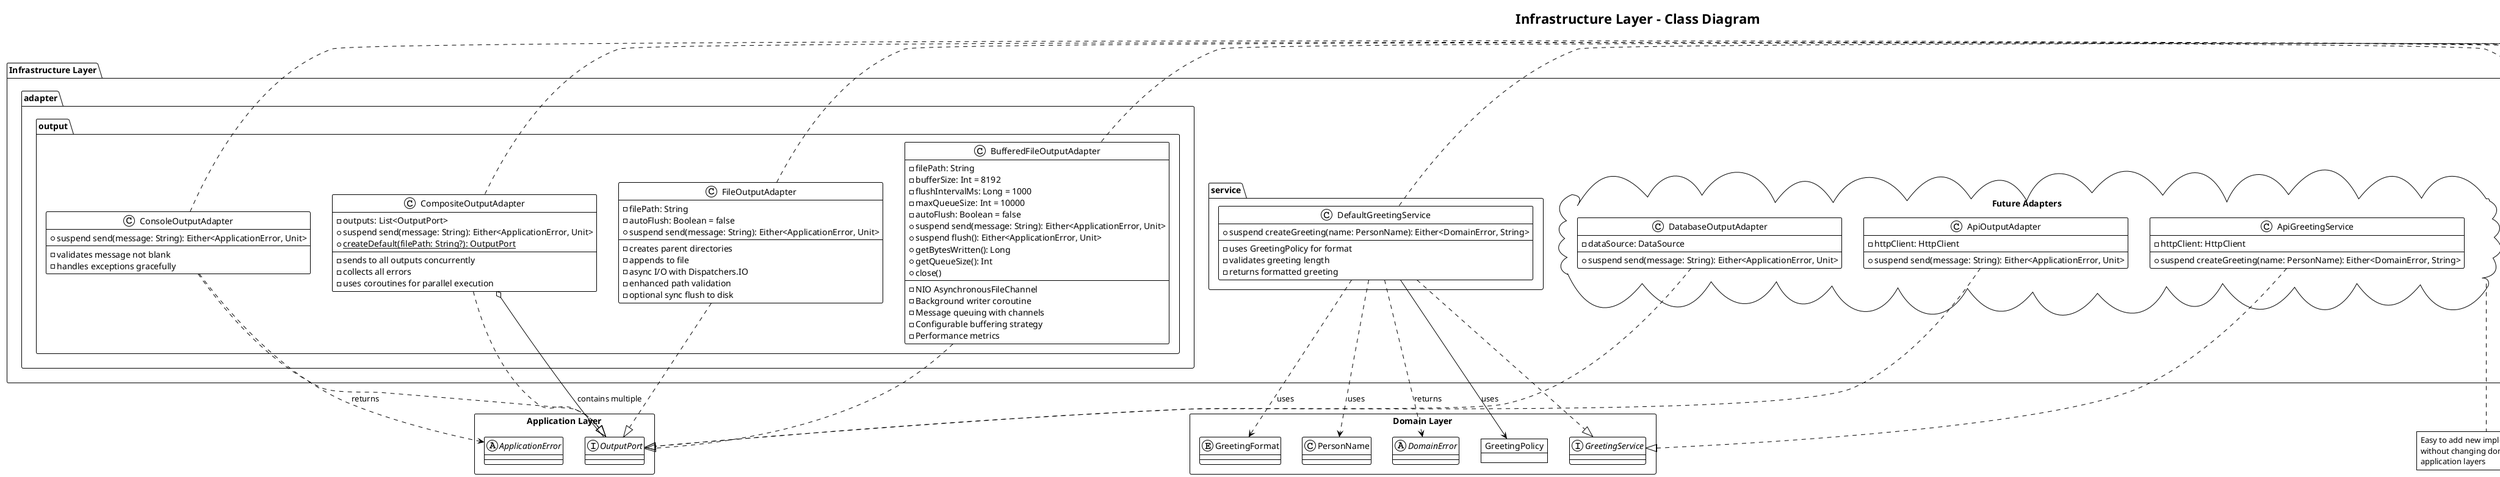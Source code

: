@startuml infrastructure-layer-class
!theme plain
title Infrastructure Layer - Class Diagram

package "Infrastructure Layer" {
    package "adapter.output" {
        class ConsoleOutputAdapter {
            + suspend send(message: String): Either<ApplicationError, Unit>
            --
            - validates message not blank
            - handles exceptions gracefully
        }
        
        class FileOutputAdapter {
            - filePath: String
            - autoFlush: Boolean = false
            + suspend send(message: String): Either<ApplicationError, Unit>
            --
            - creates parent directories
            - appends to file
            - async I/O with Dispatchers.IO
            - enhanced path validation
            - optional sync flush to disk
        }
        
        class BufferedFileOutputAdapter {
            - filePath: String
            - bufferSize: Int = 8192
            - flushIntervalMs: Long = 1000
            - maxQueueSize: Int = 10000
            - autoFlush: Boolean = false
            + suspend send(message: String): Either<ApplicationError, Unit>
            + suspend flush(): Either<ApplicationError, Unit>
            + getBytesWritten(): Long
            + getQueueSize(): Int
            + close()
            --
            - NIO AsynchronousFileChannel
            - Background writer coroutine
            - Message queuing with channels
            - Configurable buffering strategy
            - Performance metrics
        }
        
        class CompositeOutputAdapter {
            - outputs: List<OutputPort>
            + suspend send(message: String): Either<ApplicationError, Unit>
            + {static} createDefault(filePath: String?): OutputPort
            --
            - sends to all outputs concurrently
            - collects all errors
            - uses coroutines for parallel execution
        }
    }
    
    package "service" {
        class DefaultGreetingService {
            + suspend createGreeting(name: PersonName): Either<DomainError, String>
            --
            - uses GreetingPolicy for format
            - validates greeting length
            - returns formatted greeting
        }
    }
    
    package "Future Adapters" <<Cloud>> {
        class DatabaseOutputAdapter {
            - dataSource: DataSource
            + suspend send(message: String): Either<ApplicationError, Unit>
        }
        
        class ApiOutputAdapter {
            - httpClient: HttpClient
            + suspend send(message: String): Either<ApplicationError, Unit>
        }
        
        class ApiGreetingService {
            - httpClient: HttpClient
            + suspend createGreeting(name: PersonName): Either<DomainError, String>
        }
    }
}

package "Application Layer" <<Rectangle>> {
    interface OutputPort
    abstract class ApplicationError
}

package "Domain Layer" <<Rectangle>> {
    interface GreetingService
    class PersonName
    abstract class DomainError
    object GreetingPolicy
    enum GreetingFormat
}

' Implementation relationships
ConsoleOutputAdapter ..|> OutputPort
FileOutputAdapter ..|> OutputPort
BufferedFileOutputAdapter ..|> OutputPort
CompositeOutputAdapter ..|> OutputPort
DefaultGreetingService ..|> GreetingService
DatabaseOutputAdapter ..|> OutputPort
ApiOutputAdapter ..|> OutputPort
ApiGreetingService ..|> GreetingService

' Composition
CompositeOutputAdapter o-- OutputPort : "contains multiple"

' Dependencies
ConsoleOutputAdapter ..> ApplicationError : returns
DefaultGreetingService ..> PersonName : uses
DefaultGreetingService ..> DomainError : returns
DefaultGreetingService --> GreetingPolicy : uses
DefaultGreetingService ..> GreetingFormat : uses

' Notes
note right of ConsoleOutputAdapter
    Console Adapter:
    - Thread-safe println
    - Message validation
    - Error transformation
end note

note right of FileOutputAdapter
    Enhanced File Adapter:
    - Async file I/O with Dispatchers.IO
    - Auto-creates parent directories
    - Append mode with optional SYNC
    - Enhanced path validation (security)
    - Configurable autoFlush behavior
    - Cross-platform compatibility
end note

note right of BufferedFileOutputAdapter  
    High-Performance Buffered Adapter:
    - NIO AsynchronousFileChannel
    - Background writer coroutine
    - Configurable buffer size & flush interval
    - Message queuing with channels
    - Performance metrics (bytes written)
    - Graceful shutdown with resource cleanup
    - Factory methods: highThroughput(), lowLatency()
end note

note right of CompositeOutputAdapter
    Composite Pattern:
    - Multiple outputs
    - Concurrent sending
    - Partial failure handling
    - Factory method
end note

note right of DefaultGreetingService
    Infrastructure Service:
    - Replaceable implementation
    - Could load from DB/API
    - Currently hardcoded
end note

note bottom of "Future Adapters"
    Easy to add new implementations
    without changing domain or
    application layers
end note

@enduml